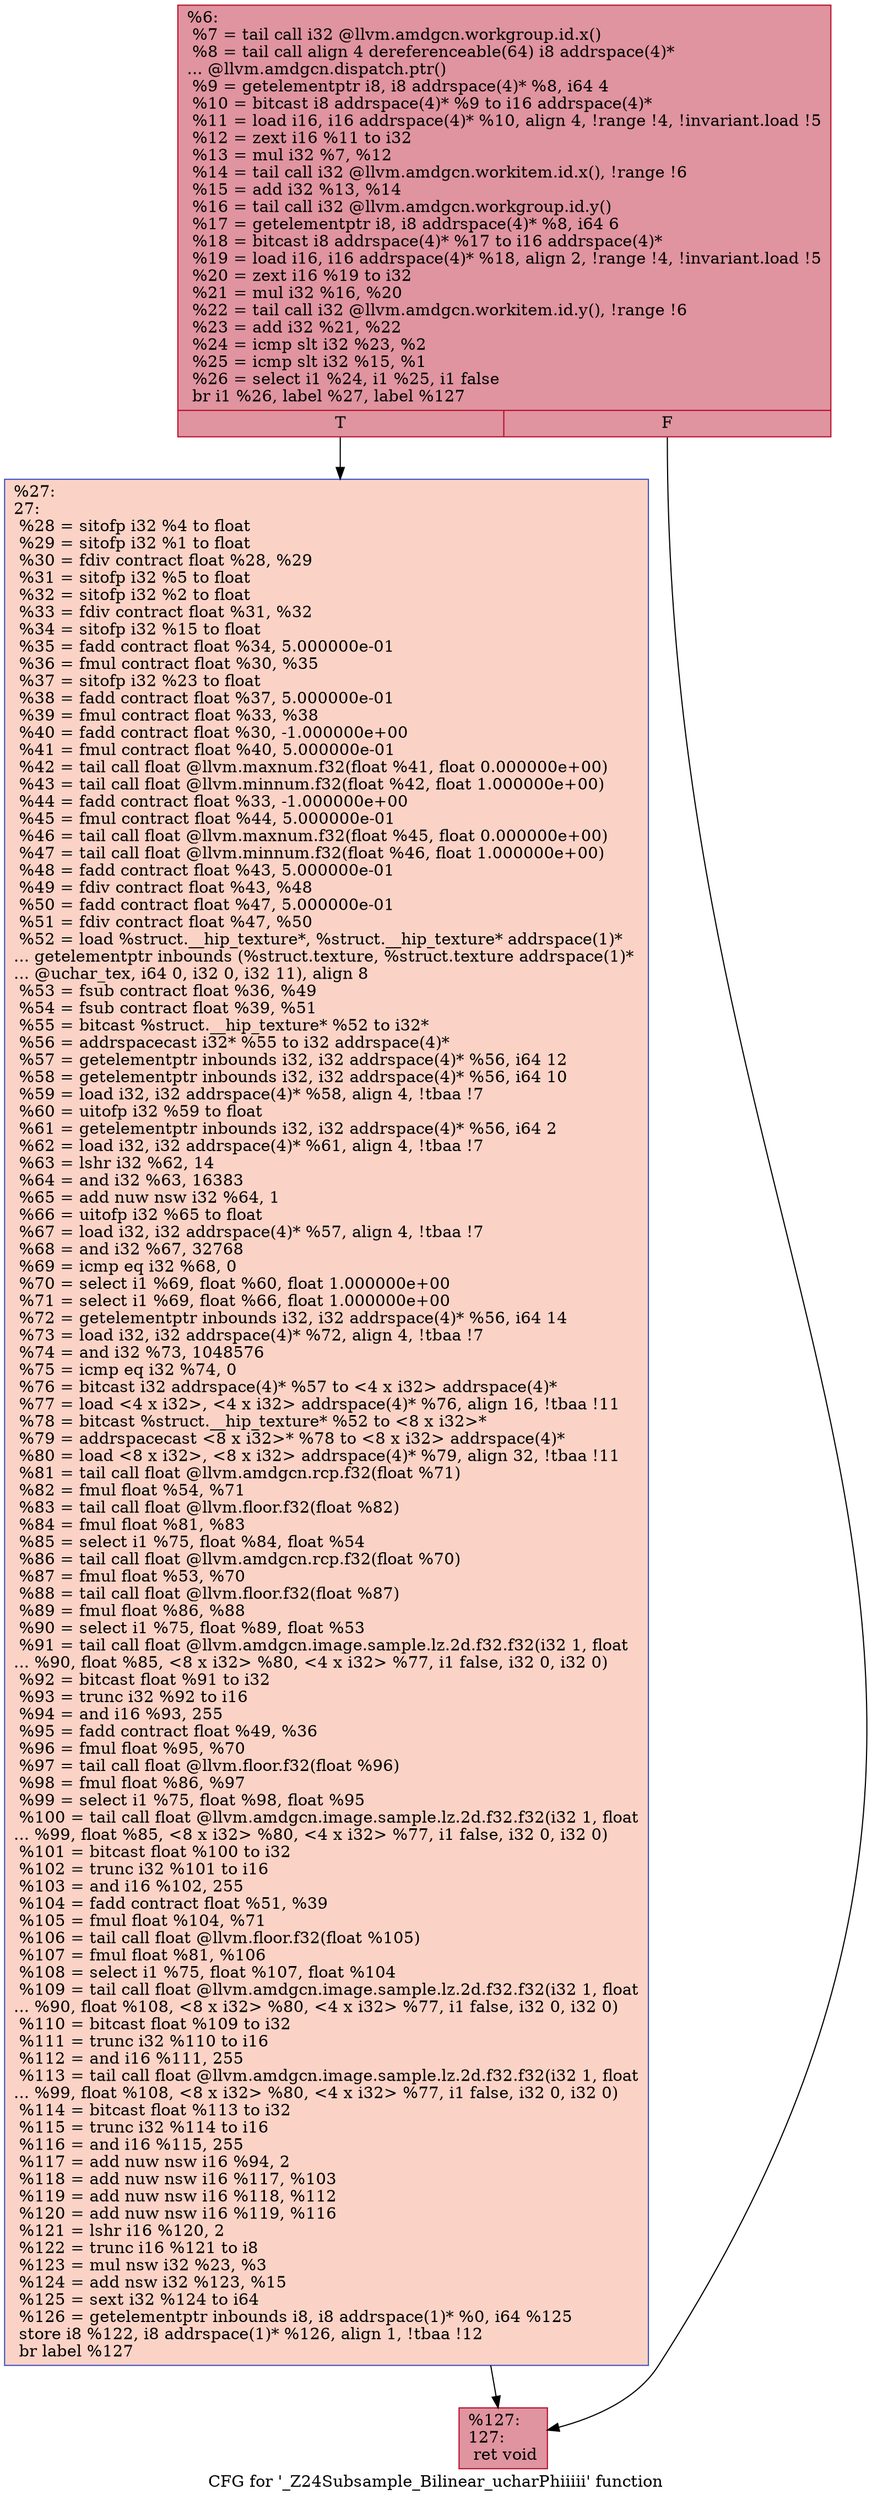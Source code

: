 digraph "CFG for '_Z24Subsample_Bilinear_ucharPhiiiii' function" {
	label="CFG for '_Z24Subsample_Bilinear_ucharPhiiiii' function";

	Node0x5bb4890 [shape=record,color="#b70d28ff", style=filled, fillcolor="#b70d2870",label="{%6:\l  %7 = tail call i32 @llvm.amdgcn.workgroup.id.x()\l  %8 = tail call align 4 dereferenceable(64) i8 addrspace(4)*\l... @llvm.amdgcn.dispatch.ptr()\l  %9 = getelementptr i8, i8 addrspace(4)* %8, i64 4\l  %10 = bitcast i8 addrspace(4)* %9 to i16 addrspace(4)*\l  %11 = load i16, i16 addrspace(4)* %10, align 4, !range !4, !invariant.load !5\l  %12 = zext i16 %11 to i32\l  %13 = mul i32 %7, %12\l  %14 = tail call i32 @llvm.amdgcn.workitem.id.x(), !range !6\l  %15 = add i32 %13, %14\l  %16 = tail call i32 @llvm.amdgcn.workgroup.id.y()\l  %17 = getelementptr i8, i8 addrspace(4)* %8, i64 6\l  %18 = bitcast i8 addrspace(4)* %17 to i16 addrspace(4)*\l  %19 = load i16, i16 addrspace(4)* %18, align 2, !range !4, !invariant.load !5\l  %20 = zext i16 %19 to i32\l  %21 = mul i32 %16, %20\l  %22 = tail call i32 @llvm.amdgcn.workitem.id.y(), !range !6\l  %23 = add i32 %21, %22\l  %24 = icmp slt i32 %23, %2\l  %25 = icmp slt i32 %15, %1\l  %26 = select i1 %24, i1 %25, i1 false\l  br i1 %26, label %27, label %127\l|{<s0>T|<s1>F}}"];
	Node0x5bb4890:s0 -> Node0x5bb7cf0;
	Node0x5bb4890:s1 -> Node0x5bb7d80;
	Node0x5bb7cf0 [shape=record,color="#3d50c3ff", style=filled, fillcolor="#f59c7d70",label="{%27:\l27:                                               \l  %28 = sitofp i32 %4 to float\l  %29 = sitofp i32 %1 to float\l  %30 = fdiv contract float %28, %29\l  %31 = sitofp i32 %5 to float\l  %32 = sitofp i32 %2 to float\l  %33 = fdiv contract float %31, %32\l  %34 = sitofp i32 %15 to float\l  %35 = fadd contract float %34, 5.000000e-01\l  %36 = fmul contract float %30, %35\l  %37 = sitofp i32 %23 to float\l  %38 = fadd contract float %37, 5.000000e-01\l  %39 = fmul contract float %33, %38\l  %40 = fadd contract float %30, -1.000000e+00\l  %41 = fmul contract float %40, 5.000000e-01\l  %42 = tail call float @llvm.maxnum.f32(float %41, float 0.000000e+00)\l  %43 = tail call float @llvm.minnum.f32(float %42, float 1.000000e+00)\l  %44 = fadd contract float %33, -1.000000e+00\l  %45 = fmul contract float %44, 5.000000e-01\l  %46 = tail call float @llvm.maxnum.f32(float %45, float 0.000000e+00)\l  %47 = tail call float @llvm.minnum.f32(float %46, float 1.000000e+00)\l  %48 = fadd contract float %43, 5.000000e-01\l  %49 = fdiv contract float %43, %48\l  %50 = fadd contract float %47, 5.000000e-01\l  %51 = fdiv contract float %47, %50\l  %52 = load %struct.__hip_texture*, %struct.__hip_texture* addrspace(1)*\l... getelementptr inbounds (%struct.texture, %struct.texture addrspace(1)*\l... @uchar_tex, i64 0, i32 0, i32 11), align 8\l  %53 = fsub contract float %36, %49\l  %54 = fsub contract float %39, %51\l  %55 = bitcast %struct.__hip_texture* %52 to i32*\l  %56 = addrspacecast i32* %55 to i32 addrspace(4)*\l  %57 = getelementptr inbounds i32, i32 addrspace(4)* %56, i64 12\l  %58 = getelementptr inbounds i32, i32 addrspace(4)* %56, i64 10\l  %59 = load i32, i32 addrspace(4)* %58, align 4, !tbaa !7\l  %60 = uitofp i32 %59 to float\l  %61 = getelementptr inbounds i32, i32 addrspace(4)* %56, i64 2\l  %62 = load i32, i32 addrspace(4)* %61, align 4, !tbaa !7\l  %63 = lshr i32 %62, 14\l  %64 = and i32 %63, 16383\l  %65 = add nuw nsw i32 %64, 1\l  %66 = uitofp i32 %65 to float\l  %67 = load i32, i32 addrspace(4)* %57, align 4, !tbaa !7\l  %68 = and i32 %67, 32768\l  %69 = icmp eq i32 %68, 0\l  %70 = select i1 %69, float %60, float 1.000000e+00\l  %71 = select i1 %69, float %66, float 1.000000e+00\l  %72 = getelementptr inbounds i32, i32 addrspace(4)* %56, i64 14\l  %73 = load i32, i32 addrspace(4)* %72, align 4, !tbaa !7\l  %74 = and i32 %73, 1048576\l  %75 = icmp eq i32 %74, 0\l  %76 = bitcast i32 addrspace(4)* %57 to \<4 x i32\> addrspace(4)*\l  %77 = load \<4 x i32\>, \<4 x i32\> addrspace(4)* %76, align 16, !tbaa !11\l  %78 = bitcast %struct.__hip_texture* %52 to \<8 x i32\>*\l  %79 = addrspacecast \<8 x i32\>* %78 to \<8 x i32\> addrspace(4)*\l  %80 = load \<8 x i32\>, \<8 x i32\> addrspace(4)* %79, align 32, !tbaa !11\l  %81 = tail call float @llvm.amdgcn.rcp.f32(float %71)\l  %82 = fmul float %54, %71\l  %83 = tail call float @llvm.floor.f32(float %82)\l  %84 = fmul float %81, %83\l  %85 = select i1 %75, float %84, float %54\l  %86 = tail call float @llvm.amdgcn.rcp.f32(float %70)\l  %87 = fmul float %53, %70\l  %88 = tail call float @llvm.floor.f32(float %87)\l  %89 = fmul float %86, %88\l  %90 = select i1 %75, float %89, float %53\l  %91 = tail call float @llvm.amdgcn.image.sample.lz.2d.f32.f32(i32 1, float\l... %90, float %85, \<8 x i32\> %80, \<4 x i32\> %77, i1 false, i32 0, i32 0)\l  %92 = bitcast float %91 to i32\l  %93 = trunc i32 %92 to i16\l  %94 = and i16 %93, 255\l  %95 = fadd contract float %49, %36\l  %96 = fmul float %95, %70\l  %97 = tail call float @llvm.floor.f32(float %96)\l  %98 = fmul float %86, %97\l  %99 = select i1 %75, float %98, float %95\l  %100 = tail call float @llvm.amdgcn.image.sample.lz.2d.f32.f32(i32 1, float\l... %99, float %85, \<8 x i32\> %80, \<4 x i32\> %77, i1 false, i32 0, i32 0)\l  %101 = bitcast float %100 to i32\l  %102 = trunc i32 %101 to i16\l  %103 = and i16 %102, 255\l  %104 = fadd contract float %51, %39\l  %105 = fmul float %104, %71\l  %106 = tail call float @llvm.floor.f32(float %105)\l  %107 = fmul float %81, %106\l  %108 = select i1 %75, float %107, float %104\l  %109 = tail call float @llvm.amdgcn.image.sample.lz.2d.f32.f32(i32 1, float\l... %90, float %108, \<8 x i32\> %80, \<4 x i32\> %77, i1 false, i32 0, i32 0)\l  %110 = bitcast float %109 to i32\l  %111 = trunc i32 %110 to i16\l  %112 = and i16 %111, 255\l  %113 = tail call float @llvm.amdgcn.image.sample.lz.2d.f32.f32(i32 1, float\l... %99, float %108, \<8 x i32\> %80, \<4 x i32\> %77, i1 false, i32 0, i32 0)\l  %114 = bitcast float %113 to i32\l  %115 = trunc i32 %114 to i16\l  %116 = and i16 %115, 255\l  %117 = add nuw nsw i16 %94, 2\l  %118 = add nuw nsw i16 %117, %103\l  %119 = add nuw nsw i16 %118, %112\l  %120 = add nuw nsw i16 %119, %116\l  %121 = lshr i16 %120, 2\l  %122 = trunc i16 %121 to i8\l  %123 = mul nsw i32 %23, %3\l  %124 = add nsw i32 %123, %15\l  %125 = sext i32 %124 to i64\l  %126 = getelementptr inbounds i8, i8 addrspace(1)* %0, i64 %125\l  store i8 %122, i8 addrspace(1)* %126, align 1, !tbaa !12\l  br label %127\l}"];
	Node0x5bb7cf0 -> Node0x5bb7d80;
	Node0x5bb7d80 [shape=record,color="#b70d28ff", style=filled, fillcolor="#b70d2870",label="{%127:\l127:                                              \l  ret void\l}"];
}
